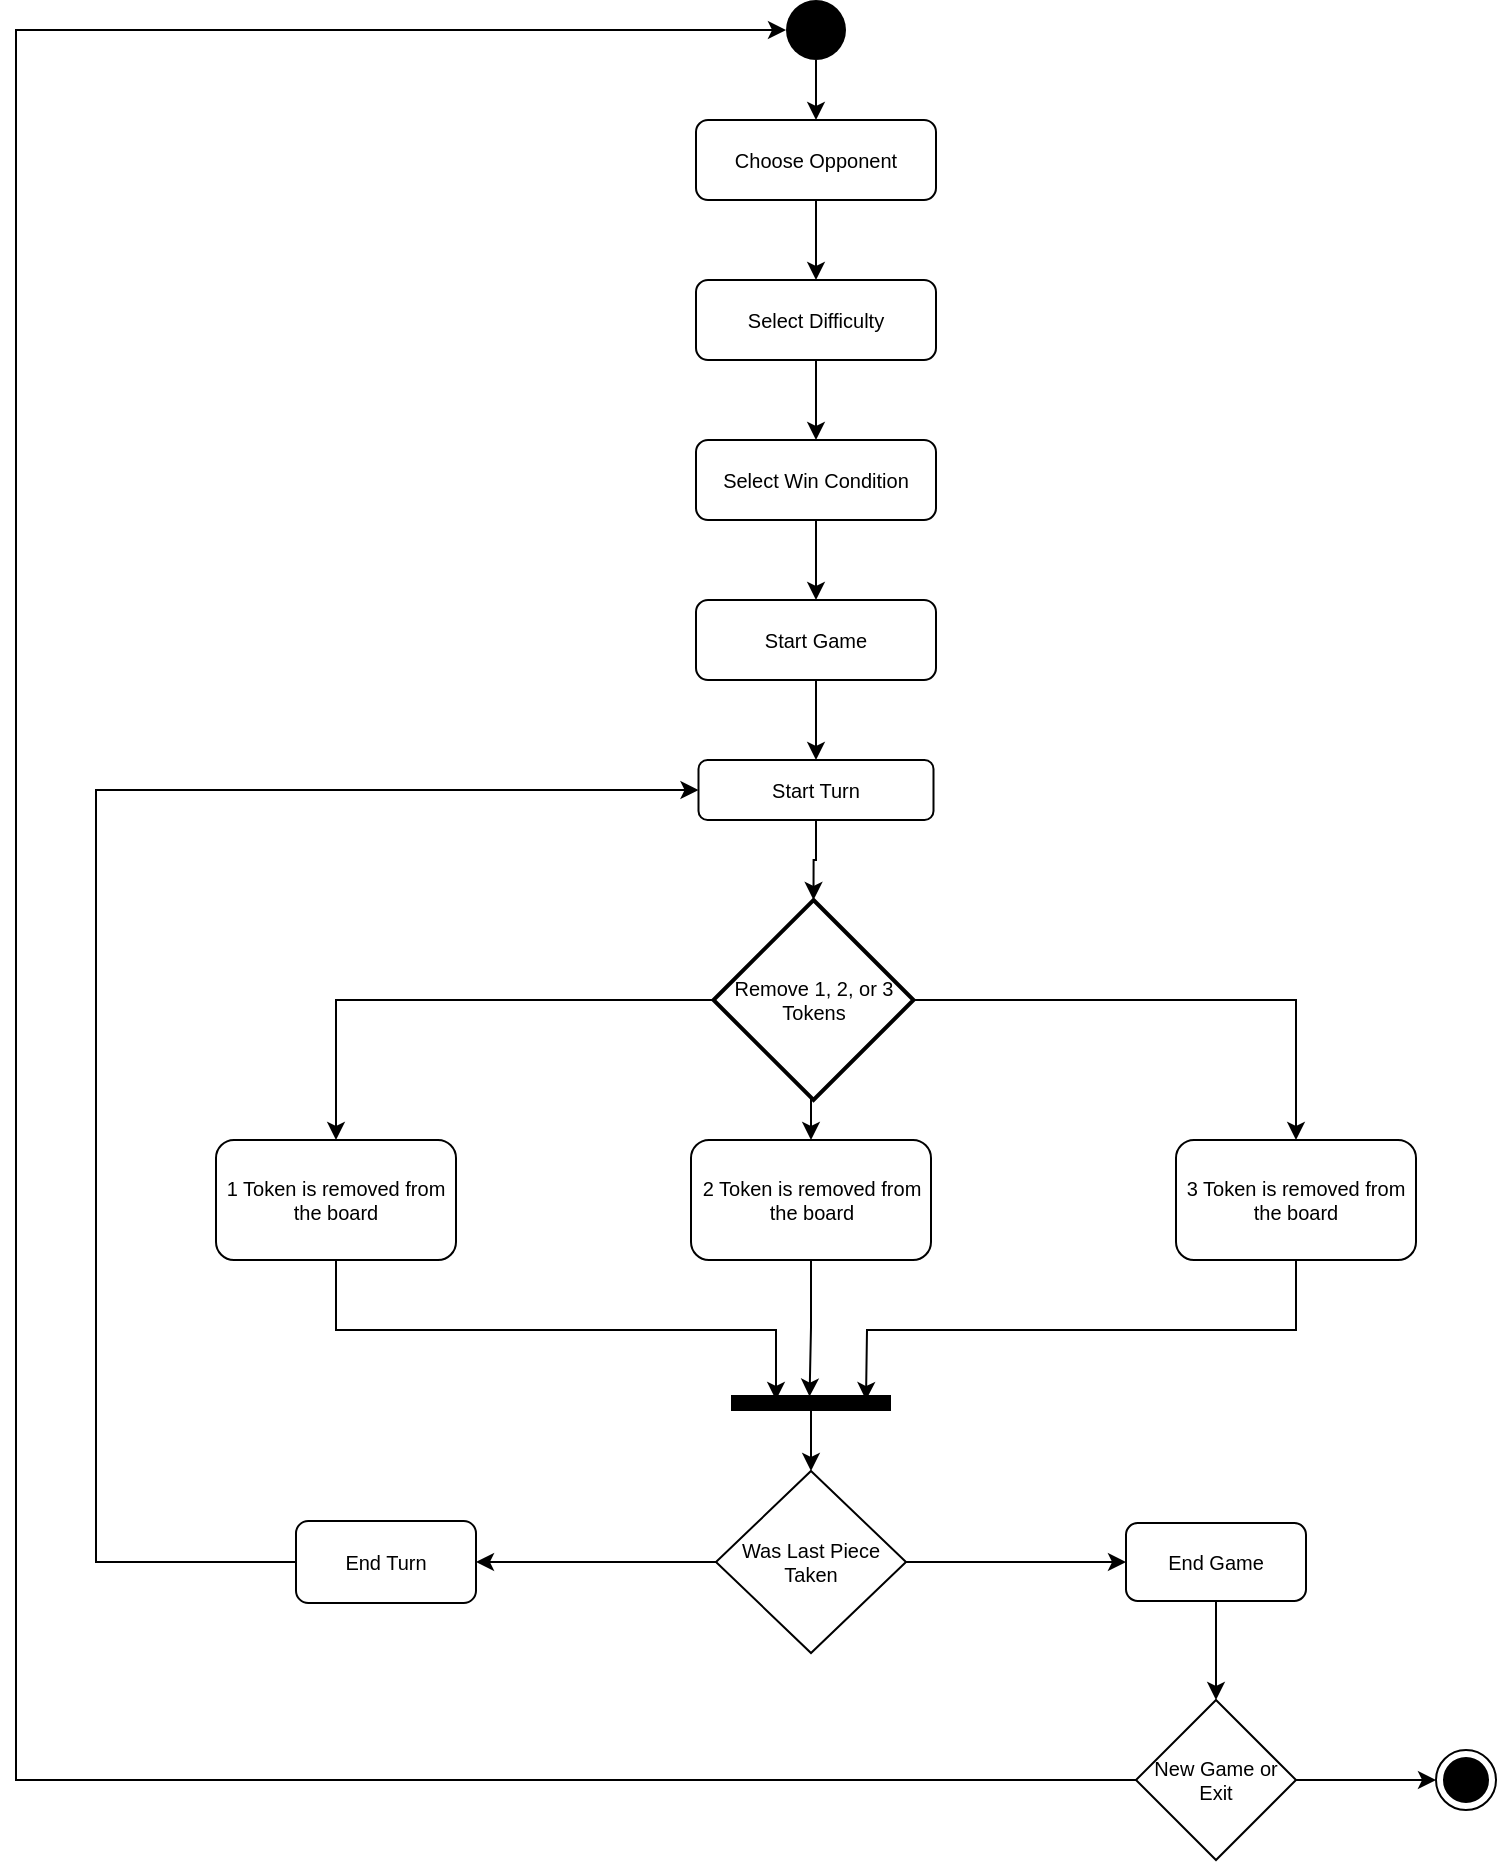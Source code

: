 <mxfile version="20.0.4" type="device"><diagram id="5nm2y6bXfHNa0_yArBFf" name="Page-1"><mxGraphModel dx="1038" dy="546" grid="1" gridSize="10" guides="1" tooltips="1" connect="1" arrows="1" fold="1" page="1" pageScale="1" pageWidth="850" pageHeight="1100" math="0" shadow="0"><root><mxCell id="0"/><mxCell id="1" parent="0"/><mxCell id="1vUDITz_ivsJ0Bx5VVWj-9" style="edgeStyle=orthogonalEdgeStyle;rounded=0;orthogonalLoop=1;jettySize=auto;html=1;exitX=0.5;exitY=1;exitDx=0;exitDy=0;exitPerimeter=0;entryX=0.5;entryY=0;entryDx=0;entryDy=0;fontSize=10;" edge="1" parent="1" source="1vUDITz_ivsJ0Bx5VVWj-4" target="1vUDITz_ivsJ0Bx5VVWj-6"><mxGeometry relative="1" as="geometry"/></mxCell><mxCell id="1vUDITz_ivsJ0Bx5VVWj-10" style="edgeStyle=orthogonalEdgeStyle;rounded=0;orthogonalLoop=1;jettySize=auto;html=1;exitX=1;exitY=0.5;exitDx=0;exitDy=0;exitPerimeter=0;entryX=0.5;entryY=0;entryDx=0;entryDy=0;fontSize=10;" edge="1" parent="1" source="1vUDITz_ivsJ0Bx5VVWj-4" target="1vUDITz_ivsJ0Bx5VVWj-7"><mxGeometry relative="1" as="geometry"/></mxCell><mxCell id="1vUDITz_ivsJ0Bx5VVWj-11" style="edgeStyle=orthogonalEdgeStyle;rounded=0;orthogonalLoop=1;jettySize=auto;html=1;exitX=0;exitY=0.5;exitDx=0;exitDy=0;exitPerimeter=0;entryX=0.5;entryY=0;entryDx=0;entryDy=0;fontSize=10;" edge="1" parent="1" source="1vUDITz_ivsJ0Bx5VVWj-4" target="1vUDITz_ivsJ0Bx5VVWj-5"><mxGeometry relative="1" as="geometry"/></mxCell><mxCell id="1vUDITz_ivsJ0Bx5VVWj-4" value="Remove 1, 2, or 3 Tokens" style="strokeWidth=2;html=1;shape=mxgraph.flowchart.decision;whiteSpace=wrap;align=center;fontSize=10;" vertex="1" parent="1"><mxGeometry x="368.75" y="480" width="100" height="100" as="geometry"/></mxCell><mxCell id="1vUDITz_ivsJ0Bx5VVWj-24" style="edgeStyle=orthogonalEdgeStyle;rounded=0;orthogonalLoop=1;jettySize=auto;html=1;exitX=0.5;exitY=1;exitDx=0;exitDy=0;fontSize=10;" edge="1" parent="1" source="1vUDITz_ivsJ0Bx5VVWj-5"><mxGeometry relative="1" as="geometry"><mxPoint x="400" y="730" as="targetPoint"/><Array as="points"><mxPoint x="180" y="695"/><mxPoint x="400" y="695"/></Array></mxGeometry></mxCell><mxCell id="1vUDITz_ivsJ0Bx5VVWj-5" value="1 Token is removed from the board" style="rounded=1;whiteSpace=wrap;html=1;fontSize=10;" vertex="1" parent="1"><mxGeometry x="120" y="600" width="120" height="60" as="geometry"/></mxCell><mxCell id="1vUDITz_ivsJ0Bx5VVWj-26" style="edgeStyle=orthogonalEdgeStyle;rounded=0;orthogonalLoop=1;jettySize=auto;html=1;exitX=0.5;exitY=1;exitDx=0;exitDy=0;entryX=0.1;entryY=0.509;entryDx=0;entryDy=0;fontSize=10;entryPerimeter=0;" edge="1" parent="1" source="1vUDITz_ivsJ0Bx5VVWj-6" target="1vUDITz_ivsJ0Bx5VVWj-27"><mxGeometry relative="1" as="geometry"><mxPoint x="425" y="710" as="targetPoint"/></mxGeometry></mxCell><mxCell id="1vUDITz_ivsJ0Bx5VVWj-6" value="2 Token is removed from the board" style="rounded=1;whiteSpace=wrap;html=1;fontSize=10;" vertex="1" parent="1"><mxGeometry x="357.5" y="600" width="120" height="60" as="geometry"/></mxCell><mxCell id="1vUDITz_ivsJ0Bx5VVWj-25" style="edgeStyle=orthogonalEdgeStyle;rounded=0;orthogonalLoop=1;jettySize=auto;html=1;exitX=0.5;exitY=1;exitDx=0;exitDy=0;entryX=1;entryY=0.5;entryDx=0;entryDy=0;fontSize=10;" edge="1" parent="1" source="1vUDITz_ivsJ0Bx5VVWj-7"><mxGeometry relative="1" as="geometry"><mxPoint x="445" y="730" as="targetPoint"/></mxGeometry></mxCell><mxCell id="1vUDITz_ivsJ0Bx5VVWj-7" value="3 Token is removed from the board" style="rounded=1;whiteSpace=wrap;html=1;fontSize=10;" vertex="1" parent="1"><mxGeometry x="600" y="600" width="120" height="60" as="geometry"/></mxCell><mxCell id="1vUDITz_ivsJ0Bx5VVWj-36" style="edgeStyle=orthogonalEdgeStyle;rounded=0;orthogonalLoop=1;jettySize=auto;html=1;entryX=0.5;entryY=0;entryDx=0;entryDy=0;fontSize=10;" edge="1" parent="1" source="1vUDITz_ivsJ0Bx5VVWj-27" target="1vUDITz_ivsJ0Bx5VVWj-34"><mxGeometry relative="1" as="geometry"/></mxCell><mxCell id="1vUDITz_ivsJ0Bx5VVWj-27" value="" style="html=1;points=[];perimeter=orthogonalPerimeter;fillColor=#000000;strokeColor=none;fontSize=10;rotation=90;" vertex="1" parent="1"><mxGeometry x="413.5" y="691.5" width="8" height="80" as="geometry"/></mxCell><mxCell id="1vUDITz_ivsJ0Bx5VVWj-47" style="edgeStyle=orthogonalEdgeStyle;rounded=0;orthogonalLoop=1;jettySize=auto;html=1;exitX=0;exitY=0.5;exitDx=0;exitDy=0;entryX=0;entryY=0.5;entryDx=0;entryDy=0;fontSize=10;" edge="1" parent="1" source="1vUDITz_ivsJ0Bx5VVWj-31" target="1vUDITz_ivsJ0Bx5VVWj-40"><mxGeometry relative="1" as="geometry"><Array as="points"><mxPoint x="60" y="811"/><mxPoint x="60" y="425"/></Array></mxGeometry></mxCell><mxCell id="1vUDITz_ivsJ0Bx5VVWj-31" value="End Turn" style="rounded=1;whiteSpace=wrap;html=1;fontSize=10;" vertex="1" parent="1"><mxGeometry x="160" y="790.5" width="90" height="41" as="geometry"/></mxCell><mxCell id="1vUDITz_ivsJ0Bx5VVWj-37" style="edgeStyle=orthogonalEdgeStyle;rounded=0;orthogonalLoop=1;jettySize=auto;html=1;exitX=1;exitY=0.5;exitDx=0;exitDy=0;entryX=0;entryY=0.5;entryDx=0;entryDy=0;fontSize=10;" edge="1" parent="1" source="1vUDITz_ivsJ0Bx5VVWj-34" target="1vUDITz_ivsJ0Bx5VVWj-35"><mxGeometry relative="1" as="geometry"/></mxCell><mxCell id="1vUDITz_ivsJ0Bx5VVWj-38" style="edgeStyle=orthogonalEdgeStyle;rounded=0;orthogonalLoop=1;jettySize=auto;html=1;exitX=0;exitY=0.5;exitDx=0;exitDy=0;entryX=1;entryY=0.5;entryDx=0;entryDy=0;fontSize=10;" edge="1" parent="1" source="1vUDITz_ivsJ0Bx5VVWj-34" target="1vUDITz_ivsJ0Bx5VVWj-31"><mxGeometry relative="1" as="geometry"/></mxCell><mxCell id="1vUDITz_ivsJ0Bx5VVWj-34" value="Was Last Piece Taken" style="rhombus;whiteSpace=wrap;html=1;fontSize=10;" vertex="1" parent="1"><mxGeometry x="370" y="765.5" width="95" height="91" as="geometry"/></mxCell><mxCell id="1vUDITz_ivsJ0Bx5VVWj-49" style="edgeStyle=orthogonalEdgeStyle;rounded=0;orthogonalLoop=1;jettySize=auto;html=1;exitX=0.5;exitY=1;exitDx=0;exitDy=0;fontSize=10;" edge="1" parent="1" source="1vUDITz_ivsJ0Bx5VVWj-35" target="1vUDITz_ivsJ0Bx5VVWj-43"><mxGeometry relative="1" as="geometry"/></mxCell><mxCell id="1vUDITz_ivsJ0Bx5VVWj-35" value="End Game" style="rounded=1;whiteSpace=wrap;html=1;fontSize=10;" vertex="1" parent="1"><mxGeometry x="575" y="791.5" width="90" height="39" as="geometry"/></mxCell><mxCell id="1vUDITz_ivsJ0Bx5VVWj-41" style="edgeStyle=orthogonalEdgeStyle;rounded=0;orthogonalLoop=1;jettySize=auto;html=1;exitX=0.5;exitY=1;exitDx=0;exitDy=0;entryX=0.5;entryY=0;entryDx=0;entryDy=0;entryPerimeter=0;fontSize=10;" edge="1" parent="1" source="1vUDITz_ivsJ0Bx5VVWj-40" target="1vUDITz_ivsJ0Bx5VVWj-4"><mxGeometry relative="1" as="geometry"/></mxCell><mxCell id="1vUDITz_ivsJ0Bx5VVWj-40" value="Start Turn" style="rounded=1;whiteSpace=wrap;html=1;fontSize=10;" vertex="1" parent="1"><mxGeometry x="361.25" y="410" width="117.5" height="30" as="geometry"/></mxCell><mxCell id="1vUDITz_ivsJ0Bx5VVWj-48" style="edgeStyle=orthogonalEdgeStyle;rounded=0;orthogonalLoop=1;jettySize=auto;html=1;exitX=1;exitY=0.5;exitDx=0;exitDy=0;entryX=0;entryY=0.5;entryDx=0;entryDy=0;fontSize=10;" edge="1" parent="1" source="1vUDITz_ivsJ0Bx5VVWj-43" target="1vUDITz_ivsJ0Bx5VVWj-46"><mxGeometry relative="1" as="geometry"/></mxCell><mxCell id="1vUDITz_ivsJ0Bx5VVWj-63" style="edgeStyle=orthogonalEdgeStyle;rounded=0;orthogonalLoop=1;jettySize=auto;html=1;exitX=0;exitY=0.5;exitDx=0;exitDy=0;entryX=0;entryY=0.5;entryDx=0;entryDy=0;fontSize=10;" edge="1" parent="1" source="1vUDITz_ivsJ0Bx5VVWj-43" target="1vUDITz_ivsJ0Bx5VVWj-50"><mxGeometry relative="1" as="geometry"><Array as="points"><mxPoint x="20" y="920"/><mxPoint x="20" y="45"/></Array></mxGeometry></mxCell><mxCell id="1vUDITz_ivsJ0Bx5VVWj-43" value="New Game or Exit" style="rhombus;whiteSpace=wrap;html=1;fontSize=10;" vertex="1" parent="1"><mxGeometry x="580" y="880" width="80" height="80" as="geometry"/></mxCell><mxCell id="1vUDITz_ivsJ0Bx5VVWj-46" value="" style="ellipse;html=1;shape=endState;fillColor=#000000;strokeColor=#000000;fontSize=10;" vertex="1" parent="1"><mxGeometry x="730" y="905" width="30" height="30" as="geometry"/></mxCell><mxCell id="1vUDITz_ivsJ0Bx5VVWj-59" style="edgeStyle=orthogonalEdgeStyle;rounded=0;orthogonalLoop=1;jettySize=auto;html=1;exitX=0.5;exitY=1;exitDx=0;exitDy=0;entryX=0.5;entryY=0;entryDx=0;entryDy=0;fontSize=10;" edge="1" parent="1" source="1vUDITz_ivsJ0Bx5VVWj-50" target="1vUDITz_ivsJ0Bx5VVWj-52"><mxGeometry relative="1" as="geometry"/></mxCell><mxCell id="1vUDITz_ivsJ0Bx5VVWj-50" value="" style="ellipse;fillColor=#000000;strokeColor=none;fontSize=10;" vertex="1" parent="1"><mxGeometry x="405" y="30" width="30" height="30" as="geometry"/></mxCell><mxCell id="1vUDITz_ivsJ0Bx5VVWj-56" style="edgeStyle=orthogonalEdgeStyle;rounded=0;orthogonalLoop=1;jettySize=auto;html=1;exitX=0.5;exitY=1;exitDx=0;exitDy=0;entryX=0.5;entryY=0;entryDx=0;entryDy=0;fontSize=10;" edge="1" parent="1" source="1vUDITz_ivsJ0Bx5VVWj-52" target="1vUDITz_ivsJ0Bx5VVWj-53"><mxGeometry relative="1" as="geometry"/></mxCell><mxCell id="1vUDITz_ivsJ0Bx5VVWj-52" value="Choose Opponent" style="rounded=1;whiteSpace=wrap;html=1;fontSize=10;" vertex="1" parent="1"><mxGeometry x="360" y="90" width="120" height="40" as="geometry"/></mxCell><mxCell id="1vUDITz_ivsJ0Bx5VVWj-57" style="edgeStyle=orthogonalEdgeStyle;rounded=0;orthogonalLoop=1;jettySize=auto;html=1;exitX=0.5;exitY=1;exitDx=0;exitDy=0;entryX=0.5;entryY=0;entryDx=0;entryDy=0;fontSize=10;" edge="1" parent="1" source="1vUDITz_ivsJ0Bx5VVWj-53" target="1vUDITz_ivsJ0Bx5VVWj-55"><mxGeometry relative="1" as="geometry"/></mxCell><mxCell id="1vUDITz_ivsJ0Bx5VVWj-53" value="Select Difficulty" style="rounded=1;whiteSpace=wrap;html=1;fontSize=10;" vertex="1" parent="1"><mxGeometry x="360" y="170" width="120" height="40" as="geometry"/></mxCell><mxCell id="1vUDITz_ivsJ0Bx5VVWj-61" style="edgeStyle=orthogonalEdgeStyle;rounded=0;orthogonalLoop=1;jettySize=auto;html=1;exitX=0.5;exitY=1;exitDx=0;exitDy=0;entryX=0.5;entryY=0;entryDx=0;entryDy=0;fontSize=10;" edge="1" parent="1" source="1vUDITz_ivsJ0Bx5VVWj-55" target="1vUDITz_ivsJ0Bx5VVWj-60"><mxGeometry relative="1" as="geometry"/></mxCell><mxCell id="1vUDITz_ivsJ0Bx5VVWj-55" value="Select Win Condition" style="rounded=1;whiteSpace=wrap;html=1;fontSize=10;" vertex="1" parent="1"><mxGeometry x="360" y="250" width="120" height="40" as="geometry"/></mxCell><mxCell id="1vUDITz_ivsJ0Bx5VVWj-62" style="edgeStyle=orthogonalEdgeStyle;rounded=0;orthogonalLoop=1;jettySize=auto;html=1;exitX=0.5;exitY=1;exitDx=0;exitDy=0;entryX=0.5;entryY=0;entryDx=0;entryDy=0;fontSize=10;" edge="1" parent="1" source="1vUDITz_ivsJ0Bx5VVWj-60" target="1vUDITz_ivsJ0Bx5VVWj-40"><mxGeometry relative="1" as="geometry"/></mxCell><mxCell id="1vUDITz_ivsJ0Bx5VVWj-60" value="Start Game" style="rounded=1;whiteSpace=wrap;html=1;fontSize=10;" vertex="1" parent="1"><mxGeometry x="360" y="330" width="120" height="40" as="geometry"/></mxCell></root></mxGraphModel></diagram></mxfile>